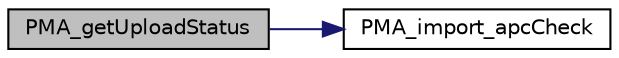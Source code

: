 digraph G
{
  edge [fontname="Helvetica",fontsize="10",labelfontname="Helvetica",labelfontsize="10"];
  node [fontname="Helvetica",fontsize="10",shape=record];
  rankdir="LR";
  Node1 [label="PMA_getUploadStatus",height=0.2,width=0.4,color="black", fillcolor="grey75", style="filled" fontcolor="black"];
  Node1 -> Node2 [color="midnightblue",fontsize="10",style="solid",fontname="Helvetica"];
  Node2 [label="PMA_import_apcCheck",height=0.2,width=0.4,color="black", fillcolor="white", style="filled",URL="$display__import__ajax_8lib_8php.html#a4463b050e8ebdd5aaed98e79d3a6dce4",tooltip="Checks if APC bar extension is available and configured correctly."];
}
